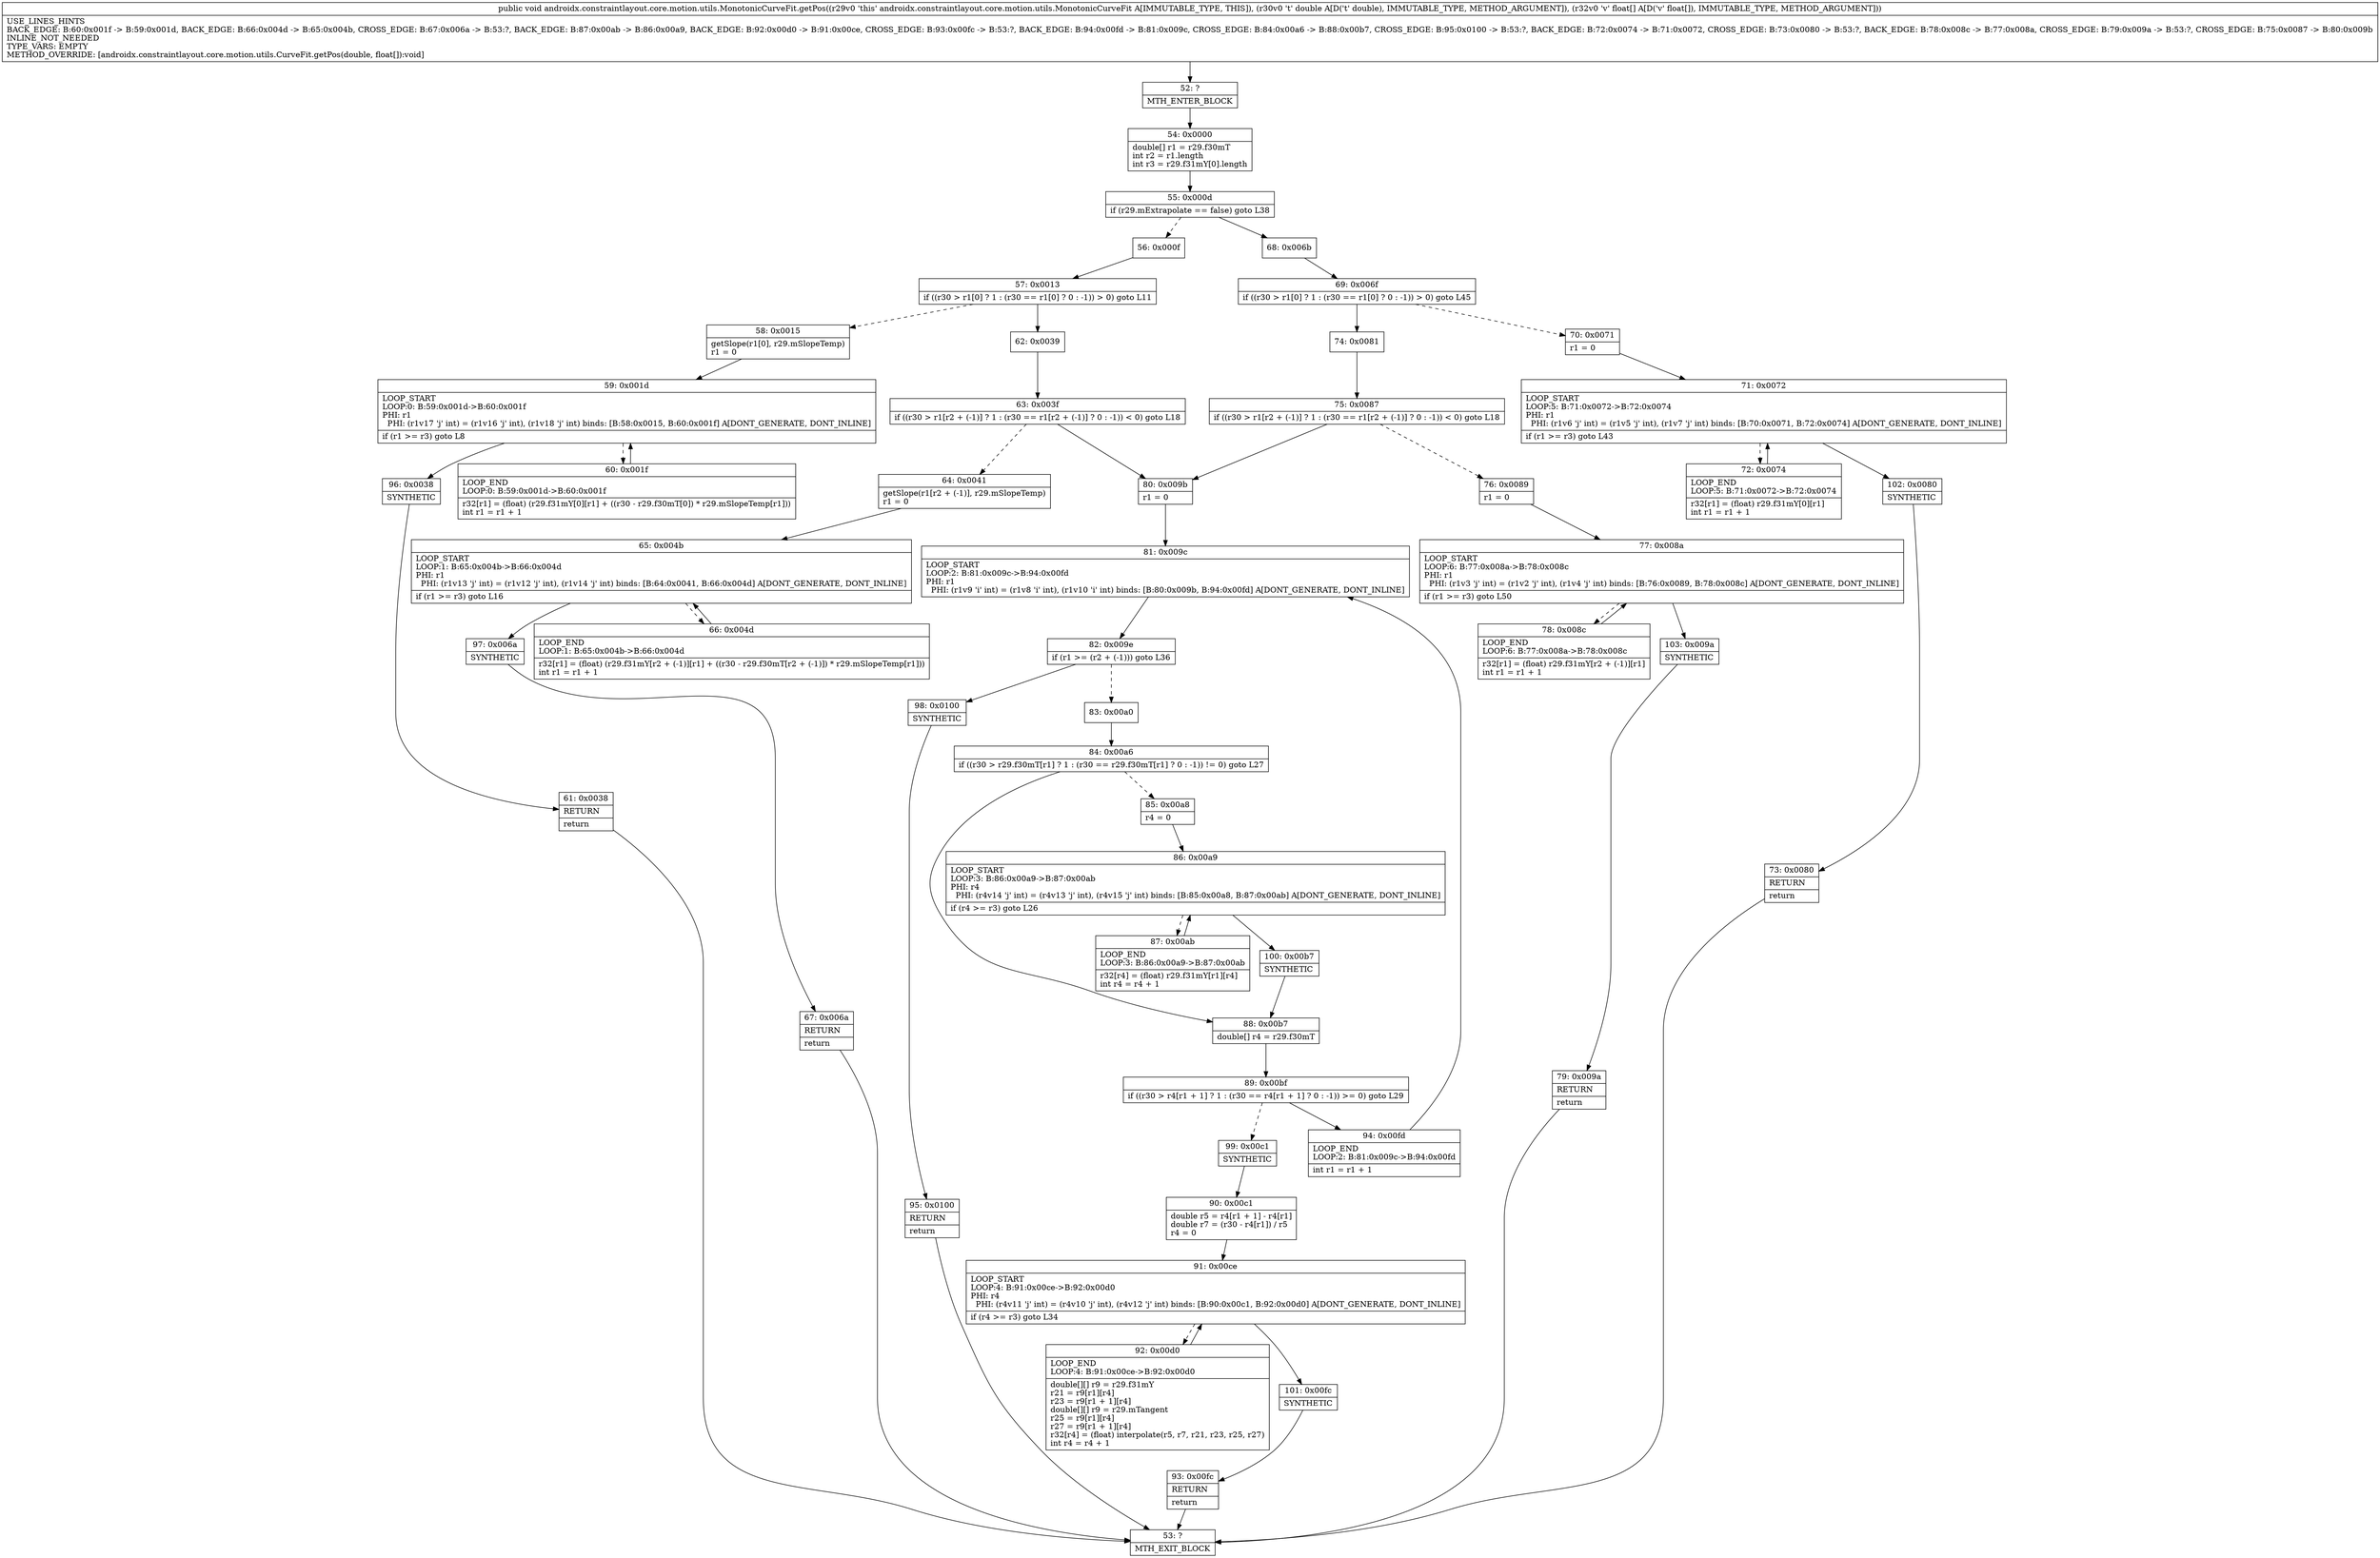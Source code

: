 digraph "CFG forandroidx.constraintlayout.core.motion.utils.MonotonicCurveFit.getPos(D[F)V" {
Node_52 [shape=record,label="{52\:\ ?|MTH_ENTER_BLOCK\l}"];
Node_54 [shape=record,label="{54\:\ 0x0000|double[] r1 = r29.f30mT\lint r2 = r1.length\lint r3 = r29.f31mY[0].length\l}"];
Node_55 [shape=record,label="{55\:\ 0x000d|if (r29.mExtrapolate == false) goto L38\l}"];
Node_56 [shape=record,label="{56\:\ 0x000f}"];
Node_57 [shape=record,label="{57\:\ 0x0013|if ((r30 \> r1[0] ? 1 : (r30 == r1[0] ? 0 : \-1)) \> 0) goto L11\l}"];
Node_58 [shape=record,label="{58\:\ 0x0015|getSlope(r1[0], r29.mSlopeTemp)\lr1 = 0\l}"];
Node_59 [shape=record,label="{59\:\ 0x001d|LOOP_START\lLOOP:0: B:59:0x001d\-\>B:60:0x001f\lPHI: r1 \l  PHI: (r1v17 'j' int) = (r1v16 'j' int), (r1v18 'j' int) binds: [B:58:0x0015, B:60:0x001f] A[DONT_GENERATE, DONT_INLINE]\l|if (r1 \>= r3) goto L8\l}"];
Node_60 [shape=record,label="{60\:\ 0x001f|LOOP_END\lLOOP:0: B:59:0x001d\-\>B:60:0x001f\l|r32[r1] = (float) (r29.f31mY[0][r1] + ((r30 \- r29.f30mT[0]) * r29.mSlopeTemp[r1]))\lint r1 = r1 + 1\l}"];
Node_96 [shape=record,label="{96\:\ 0x0038|SYNTHETIC\l}"];
Node_61 [shape=record,label="{61\:\ 0x0038|RETURN\l|return\l}"];
Node_53 [shape=record,label="{53\:\ ?|MTH_EXIT_BLOCK\l}"];
Node_62 [shape=record,label="{62\:\ 0x0039}"];
Node_63 [shape=record,label="{63\:\ 0x003f|if ((r30 \> r1[r2 + (\-1)] ? 1 : (r30 == r1[r2 + (\-1)] ? 0 : \-1)) \< 0) goto L18\l}"];
Node_64 [shape=record,label="{64\:\ 0x0041|getSlope(r1[r2 + (\-1)], r29.mSlopeTemp)\lr1 = 0\l}"];
Node_65 [shape=record,label="{65\:\ 0x004b|LOOP_START\lLOOP:1: B:65:0x004b\-\>B:66:0x004d\lPHI: r1 \l  PHI: (r1v13 'j' int) = (r1v12 'j' int), (r1v14 'j' int) binds: [B:64:0x0041, B:66:0x004d] A[DONT_GENERATE, DONT_INLINE]\l|if (r1 \>= r3) goto L16\l}"];
Node_66 [shape=record,label="{66\:\ 0x004d|LOOP_END\lLOOP:1: B:65:0x004b\-\>B:66:0x004d\l|r32[r1] = (float) (r29.f31mY[r2 + (\-1)][r1] + ((r30 \- r29.f30mT[r2 + (\-1)]) * r29.mSlopeTemp[r1]))\lint r1 = r1 + 1\l}"];
Node_97 [shape=record,label="{97\:\ 0x006a|SYNTHETIC\l}"];
Node_67 [shape=record,label="{67\:\ 0x006a|RETURN\l|return\l}"];
Node_80 [shape=record,label="{80\:\ 0x009b|r1 = 0\l}"];
Node_81 [shape=record,label="{81\:\ 0x009c|LOOP_START\lLOOP:2: B:81:0x009c\-\>B:94:0x00fd\lPHI: r1 \l  PHI: (r1v9 'i' int) = (r1v8 'i' int), (r1v10 'i' int) binds: [B:80:0x009b, B:94:0x00fd] A[DONT_GENERATE, DONT_INLINE]\l}"];
Node_82 [shape=record,label="{82\:\ 0x009e|if (r1 \>= (r2 + (\-1))) goto L36\l}"];
Node_83 [shape=record,label="{83\:\ 0x00a0}"];
Node_84 [shape=record,label="{84\:\ 0x00a6|if ((r30 \> r29.f30mT[r1] ? 1 : (r30 == r29.f30mT[r1] ? 0 : \-1)) != 0) goto L27\l}"];
Node_85 [shape=record,label="{85\:\ 0x00a8|r4 = 0\l}"];
Node_86 [shape=record,label="{86\:\ 0x00a9|LOOP_START\lLOOP:3: B:86:0x00a9\-\>B:87:0x00ab\lPHI: r4 \l  PHI: (r4v14 'j' int) = (r4v13 'j' int), (r4v15 'j' int) binds: [B:85:0x00a8, B:87:0x00ab] A[DONT_GENERATE, DONT_INLINE]\l|if (r4 \>= r3) goto L26\l}"];
Node_87 [shape=record,label="{87\:\ 0x00ab|LOOP_END\lLOOP:3: B:86:0x00a9\-\>B:87:0x00ab\l|r32[r4] = (float) r29.f31mY[r1][r4]\lint r4 = r4 + 1\l}"];
Node_100 [shape=record,label="{100\:\ 0x00b7|SYNTHETIC\l}"];
Node_88 [shape=record,label="{88\:\ 0x00b7|double[] r4 = r29.f30mT\l}"];
Node_89 [shape=record,label="{89\:\ 0x00bf|if ((r30 \> r4[r1 + 1] ? 1 : (r30 == r4[r1 + 1] ? 0 : \-1)) \>= 0) goto L29\l}"];
Node_94 [shape=record,label="{94\:\ 0x00fd|LOOP_END\lLOOP:2: B:81:0x009c\-\>B:94:0x00fd\l|int r1 = r1 + 1\l}"];
Node_99 [shape=record,label="{99\:\ 0x00c1|SYNTHETIC\l}"];
Node_90 [shape=record,label="{90\:\ 0x00c1|double r5 = r4[r1 + 1] \- r4[r1]\ldouble r7 = (r30 \- r4[r1]) \/ r5\lr4 = 0\l}"];
Node_91 [shape=record,label="{91\:\ 0x00ce|LOOP_START\lLOOP:4: B:91:0x00ce\-\>B:92:0x00d0\lPHI: r4 \l  PHI: (r4v11 'j' int) = (r4v10 'j' int), (r4v12 'j' int) binds: [B:90:0x00c1, B:92:0x00d0] A[DONT_GENERATE, DONT_INLINE]\l|if (r4 \>= r3) goto L34\l}"];
Node_92 [shape=record,label="{92\:\ 0x00d0|LOOP_END\lLOOP:4: B:91:0x00ce\-\>B:92:0x00d0\l|double[][] r9 = r29.f31mY\lr21 = r9[r1][r4]\lr23 = r9[r1 + 1][r4]\ldouble[][] r9 = r29.mTangent\lr25 = r9[r1][r4]\lr27 = r9[r1 + 1][r4]\lr32[r4] = (float) interpolate(r5, r7, r21, r23, r25, r27)\lint r4 = r4 + 1\l}"];
Node_101 [shape=record,label="{101\:\ 0x00fc|SYNTHETIC\l}"];
Node_93 [shape=record,label="{93\:\ 0x00fc|RETURN\l|return\l}"];
Node_98 [shape=record,label="{98\:\ 0x0100|SYNTHETIC\l}"];
Node_95 [shape=record,label="{95\:\ 0x0100|RETURN\l|return\l}"];
Node_68 [shape=record,label="{68\:\ 0x006b}"];
Node_69 [shape=record,label="{69\:\ 0x006f|if ((r30 \> r1[0] ? 1 : (r30 == r1[0] ? 0 : \-1)) \> 0) goto L45\l}"];
Node_70 [shape=record,label="{70\:\ 0x0071|r1 = 0\l}"];
Node_71 [shape=record,label="{71\:\ 0x0072|LOOP_START\lLOOP:5: B:71:0x0072\-\>B:72:0x0074\lPHI: r1 \l  PHI: (r1v6 'j' int) = (r1v5 'j' int), (r1v7 'j' int) binds: [B:70:0x0071, B:72:0x0074] A[DONT_GENERATE, DONT_INLINE]\l|if (r1 \>= r3) goto L43\l}"];
Node_72 [shape=record,label="{72\:\ 0x0074|LOOP_END\lLOOP:5: B:71:0x0072\-\>B:72:0x0074\l|r32[r1] = (float) r29.f31mY[0][r1]\lint r1 = r1 + 1\l}"];
Node_102 [shape=record,label="{102\:\ 0x0080|SYNTHETIC\l}"];
Node_73 [shape=record,label="{73\:\ 0x0080|RETURN\l|return\l}"];
Node_74 [shape=record,label="{74\:\ 0x0081}"];
Node_75 [shape=record,label="{75\:\ 0x0087|if ((r30 \> r1[r2 + (\-1)] ? 1 : (r30 == r1[r2 + (\-1)] ? 0 : \-1)) \< 0) goto L18\l}"];
Node_76 [shape=record,label="{76\:\ 0x0089|r1 = 0\l}"];
Node_77 [shape=record,label="{77\:\ 0x008a|LOOP_START\lLOOP:6: B:77:0x008a\-\>B:78:0x008c\lPHI: r1 \l  PHI: (r1v3 'j' int) = (r1v2 'j' int), (r1v4 'j' int) binds: [B:76:0x0089, B:78:0x008c] A[DONT_GENERATE, DONT_INLINE]\l|if (r1 \>= r3) goto L50\l}"];
Node_78 [shape=record,label="{78\:\ 0x008c|LOOP_END\lLOOP:6: B:77:0x008a\-\>B:78:0x008c\l|r32[r1] = (float) r29.f31mY[r2 + (\-1)][r1]\lint r1 = r1 + 1\l}"];
Node_103 [shape=record,label="{103\:\ 0x009a|SYNTHETIC\l}"];
Node_79 [shape=record,label="{79\:\ 0x009a|RETURN\l|return\l}"];
MethodNode[shape=record,label="{public void androidx.constraintlayout.core.motion.utils.MonotonicCurveFit.getPos((r29v0 'this' androidx.constraintlayout.core.motion.utils.MonotonicCurveFit A[IMMUTABLE_TYPE, THIS]), (r30v0 't' double A[D('t' double), IMMUTABLE_TYPE, METHOD_ARGUMENT]), (r32v0 'v' float[] A[D('v' float[]), IMMUTABLE_TYPE, METHOD_ARGUMENT]))  | USE_LINES_HINTS\lBACK_EDGE: B:60:0x001f \-\> B:59:0x001d, BACK_EDGE: B:66:0x004d \-\> B:65:0x004b, CROSS_EDGE: B:67:0x006a \-\> B:53:?, BACK_EDGE: B:87:0x00ab \-\> B:86:0x00a9, BACK_EDGE: B:92:0x00d0 \-\> B:91:0x00ce, CROSS_EDGE: B:93:0x00fc \-\> B:53:?, BACK_EDGE: B:94:0x00fd \-\> B:81:0x009c, CROSS_EDGE: B:84:0x00a6 \-\> B:88:0x00b7, CROSS_EDGE: B:95:0x0100 \-\> B:53:?, BACK_EDGE: B:72:0x0074 \-\> B:71:0x0072, CROSS_EDGE: B:73:0x0080 \-\> B:53:?, BACK_EDGE: B:78:0x008c \-\> B:77:0x008a, CROSS_EDGE: B:79:0x009a \-\> B:53:?, CROSS_EDGE: B:75:0x0087 \-\> B:80:0x009b\lINLINE_NOT_NEEDED\lTYPE_VARS: EMPTY\lMETHOD_OVERRIDE: [androidx.constraintlayout.core.motion.utils.CurveFit.getPos(double, float[]):void]\l}"];
MethodNode -> Node_52;Node_52 -> Node_54;
Node_54 -> Node_55;
Node_55 -> Node_56[style=dashed];
Node_55 -> Node_68;
Node_56 -> Node_57;
Node_57 -> Node_58[style=dashed];
Node_57 -> Node_62;
Node_58 -> Node_59;
Node_59 -> Node_60[style=dashed];
Node_59 -> Node_96;
Node_60 -> Node_59;
Node_96 -> Node_61;
Node_61 -> Node_53;
Node_62 -> Node_63;
Node_63 -> Node_64[style=dashed];
Node_63 -> Node_80;
Node_64 -> Node_65;
Node_65 -> Node_66[style=dashed];
Node_65 -> Node_97;
Node_66 -> Node_65;
Node_97 -> Node_67;
Node_67 -> Node_53;
Node_80 -> Node_81;
Node_81 -> Node_82;
Node_82 -> Node_83[style=dashed];
Node_82 -> Node_98;
Node_83 -> Node_84;
Node_84 -> Node_85[style=dashed];
Node_84 -> Node_88;
Node_85 -> Node_86;
Node_86 -> Node_87[style=dashed];
Node_86 -> Node_100;
Node_87 -> Node_86;
Node_100 -> Node_88;
Node_88 -> Node_89;
Node_89 -> Node_94;
Node_89 -> Node_99[style=dashed];
Node_94 -> Node_81;
Node_99 -> Node_90;
Node_90 -> Node_91;
Node_91 -> Node_92[style=dashed];
Node_91 -> Node_101;
Node_92 -> Node_91;
Node_101 -> Node_93;
Node_93 -> Node_53;
Node_98 -> Node_95;
Node_95 -> Node_53;
Node_68 -> Node_69;
Node_69 -> Node_70[style=dashed];
Node_69 -> Node_74;
Node_70 -> Node_71;
Node_71 -> Node_72[style=dashed];
Node_71 -> Node_102;
Node_72 -> Node_71;
Node_102 -> Node_73;
Node_73 -> Node_53;
Node_74 -> Node_75;
Node_75 -> Node_76[style=dashed];
Node_75 -> Node_80;
Node_76 -> Node_77;
Node_77 -> Node_78[style=dashed];
Node_77 -> Node_103;
Node_78 -> Node_77;
Node_103 -> Node_79;
Node_79 -> Node_53;
}

